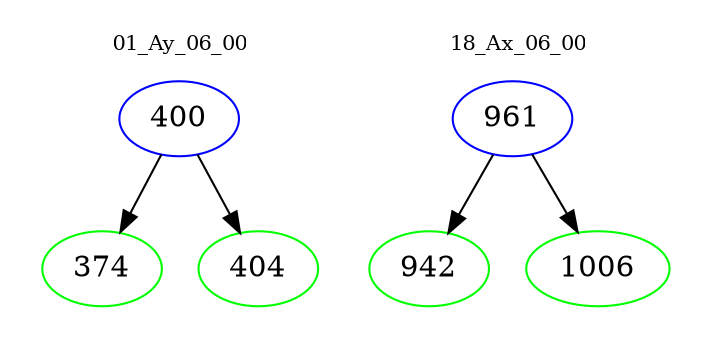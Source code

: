 digraph{
subgraph cluster_0 {
color = white
label = "01_Ay_06_00";
fontsize=10;
T0_400 [label="400", color="blue"]
T0_400 -> T0_374 [color="black"]
T0_374 [label="374", color="green"]
T0_400 -> T0_404 [color="black"]
T0_404 [label="404", color="green"]
}
subgraph cluster_1 {
color = white
label = "18_Ax_06_00";
fontsize=10;
T1_961 [label="961", color="blue"]
T1_961 -> T1_942 [color="black"]
T1_942 [label="942", color="green"]
T1_961 -> T1_1006 [color="black"]
T1_1006 [label="1006", color="green"]
}
}
